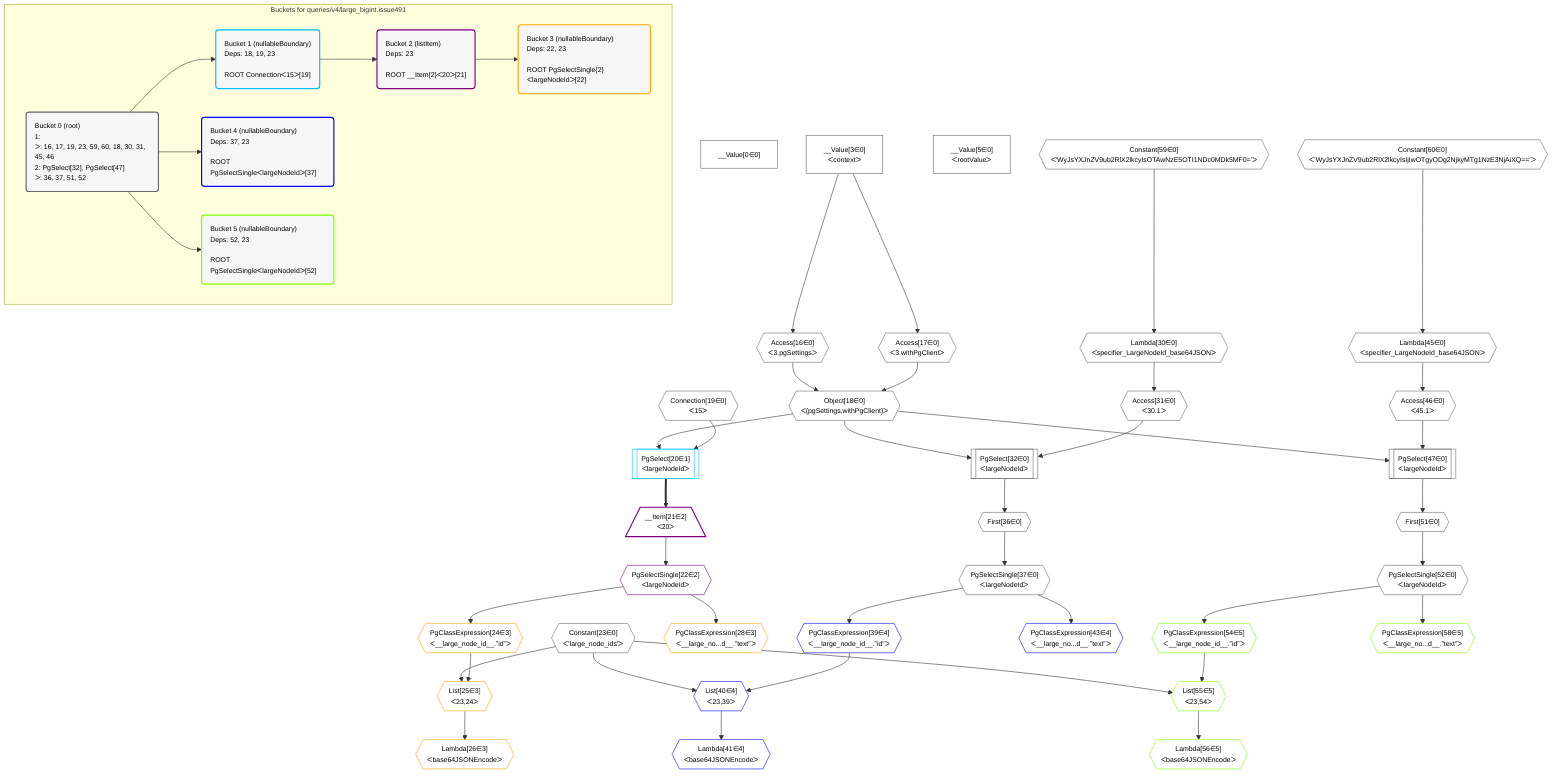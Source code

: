 %%{init: {'themeVariables': { 'fontSize': '12px'}}}%%
graph TD
    classDef path fill:#eee,stroke:#000,color:#000
    classDef plan fill:#fff,stroke-width:1px,color:#000
    classDef itemplan fill:#fff,stroke-width:2px,color:#000
    classDef unbatchedplan fill:#dff,stroke-width:1px,color:#000
    classDef sideeffectplan fill:#fcc,stroke-width:2px,color:#000
    classDef bucket fill:#f6f6f6,color:#000,stroke-width:2px,text-align:left


    %% define steps
    __Value0["__Value[0∈0]"]:::plan
    __Value3["__Value[3∈0]<br />ᐸcontextᐳ"]:::plan
    __Value5["__Value[5∈0]<br />ᐸrootValueᐳ"]:::plan
    Access16{{"Access[16∈0]<br />ᐸ3.pgSettingsᐳ"}}:::plan
    Access17{{"Access[17∈0]<br />ᐸ3.withPgClientᐳ"}}:::plan
    Object18{{"Object[18∈0]<br />ᐸ{pgSettings,withPgClient}ᐳ"}}:::plan
    Connection19{{"Connection[19∈0]<br />ᐸ15ᐳ"}}:::plan
    PgSelect20[["PgSelect[20∈1]<br />ᐸlargeNodeIdᐳ"]]:::plan
    __Item21[/"__Item[21∈2]<br />ᐸ20ᐳ"\]:::itemplan
    PgSelectSingle22{{"PgSelectSingle[22∈2]<br />ᐸlargeNodeIdᐳ"}}:::plan
    Constant23{{"Constant[23∈0]<br />ᐸ'large_node_ids'ᐳ"}}:::plan
    PgClassExpression24{{"PgClassExpression[24∈3]<br />ᐸ__large_node_id__.”id”ᐳ"}}:::plan
    List25{{"List[25∈3]<br />ᐸ23,24ᐳ"}}:::plan
    Lambda26{{"Lambda[26∈3]<br />ᐸbase64JSONEncodeᐳ"}}:::plan
    PgClassExpression28{{"PgClassExpression[28∈3]<br />ᐸ__large_no...d__.”text”ᐳ"}}:::plan
    Constant59{{"Constant[59∈0]<br />ᐸ'WyJsYXJnZV9ub2RlX2lkcyIsOTAwNzE5OTI1NDc0MDk5MF0='ᐳ"}}:::plan
    Lambda30{{"Lambda[30∈0]<br />ᐸspecifier_LargeNodeId_base64JSONᐳ"}}:::plan
    Access31{{"Access[31∈0]<br />ᐸ30.1ᐳ"}}:::plan
    PgSelect32[["PgSelect[32∈0]<br />ᐸlargeNodeIdᐳ"]]:::plan
    First36{{"First[36∈0]"}}:::plan
    PgSelectSingle37{{"PgSelectSingle[37∈0]<br />ᐸlargeNodeIdᐳ"}}:::plan
    PgClassExpression39{{"PgClassExpression[39∈4]<br />ᐸ__large_node_id__.”id”ᐳ"}}:::plan
    List40{{"List[40∈4]<br />ᐸ23,39ᐳ"}}:::plan
    Lambda41{{"Lambda[41∈4]<br />ᐸbase64JSONEncodeᐳ"}}:::plan
    PgClassExpression43{{"PgClassExpression[43∈4]<br />ᐸ__large_no...d__.”text”ᐳ"}}:::plan
    Constant60{{"Constant[60∈0]<br />ᐸ'WyJsYXJnZV9ub2RlX2lkcyIsIjIwOTgyODg2NjkyMTg1NzE3NjAiXQ=='ᐳ"}}:::plan
    Lambda45{{"Lambda[45∈0]<br />ᐸspecifier_LargeNodeId_base64JSONᐳ"}}:::plan
    Access46{{"Access[46∈0]<br />ᐸ45.1ᐳ"}}:::plan
    PgSelect47[["PgSelect[47∈0]<br />ᐸlargeNodeIdᐳ"]]:::plan
    First51{{"First[51∈0]"}}:::plan
    PgSelectSingle52{{"PgSelectSingle[52∈0]<br />ᐸlargeNodeIdᐳ"}}:::plan
    PgClassExpression54{{"PgClassExpression[54∈5]<br />ᐸ__large_node_id__.”id”ᐳ"}}:::plan
    List55{{"List[55∈5]<br />ᐸ23,54ᐳ"}}:::plan
    Lambda56{{"Lambda[56∈5]<br />ᐸbase64JSONEncodeᐳ"}}:::plan
    PgClassExpression58{{"PgClassExpression[58∈5]<br />ᐸ__large_no...d__.”text”ᐳ"}}:::plan

    %% plan dependencies
    __Value3 --> Access16
    __Value3 --> Access17
    Access16 & Access17 --> Object18
    Object18 & Connection19 --> PgSelect20
    PgSelect20 ==> __Item21
    __Item21 --> PgSelectSingle22
    PgSelectSingle22 --> PgClassExpression24
    Constant23 & PgClassExpression24 --> List25
    List25 --> Lambda26
    PgSelectSingle22 --> PgClassExpression28
    Constant59 --> Lambda30
    Lambda30 --> Access31
    Object18 & Access31 --> PgSelect32
    PgSelect32 --> First36
    First36 --> PgSelectSingle37
    PgSelectSingle37 --> PgClassExpression39
    Constant23 & PgClassExpression39 --> List40
    List40 --> Lambda41
    PgSelectSingle37 --> PgClassExpression43
    Constant60 --> Lambda45
    Lambda45 --> Access46
    Object18 & Access46 --> PgSelect47
    PgSelect47 --> First51
    First51 --> PgSelectSingle52
    PgSelectSingle52 --> PgClassExpression54
    Constant23 & PgClassExpression54 --> List55
    List55 --> Lambda56
    PgSelectSingle52 --> PgClassExpression58

    subgraph "Buckets for queries/v4/large_bigint.issue491"
    Bucket0("Bucket 0 (root)<br />1: <br />ᐳ: 16, 17, 19, 23, 59, 60, 18, 30, 31, 45, 46<br />2: PgSelect[32], PgSelect[47]<br />ᐳ: 36, 37, 51, 52"):::bucket
    classDef bucket0 stroke:#696969
    class Bucket0,__Value0,__Value3,__Value5,Access16,Access17,Object18,Connection19,Constant23,Lambda30,Access31,PgSelect32,First36,PgSelectSingle37,Lambda45,Access46,PgSelect47,First51,PgSelectSingle52,Constant59,Constant60 bucket0
    Bucket1("Bucket 1 (nullableBoundary)<br />Deps: 18, 19, 23<br /><br />ROOT Connectionᐸ15ᐳ[19]"):::bucket
    classDef bucket1 stroke:#00bfff
    class Bucket1,PgSelect20 bucket1
    Bucket2("Bucket 2 (listItem)<br />Deps: 23<br /><br />ROOT __Item{2}ᐸ20ᐳ[21]"):::bucket
    classDef bucket2 stroke:#7f007f
    class Bucket2,__Item21,PgSelectSingle22 bucket2
    Bucket3("Bucket 3 (nullableBoundary)<br />Deps: 22, 23<br /><br />ROOT PgSelectSingle{2}ᐸlargeNodeIdᐳ[22]"):::bucket
    classDef bucket3 stroke:#ffa500
    class Bucket3,PgClassExpression24,List25,Lambda26,PgClassExpression28 bucket3
    Bucket4("Bucket 4 (nullableBoundary)<br />Deps: 37, 23<br /><br />ROOT PgSelectSingleᐸlargeNodeIdᐳ[37]"):::bucket
    classDef bucket4 stroke:#0000ff
    class Bucket4,PgClassExpression39,List40,Lambda41,PgClassExpression43 bucket4
    Bucket5("Bucket 5 (nullableBoundary)<br />Deps: 52, 23<br /><br />ROOT PgSelectSingleᐸlargeNodeIdᐳ[52]"):::bucket
    classDef bucket5 stroke:#7fff00
    class Bucket5,PgClassExpression54,List55,Lambda56,PgClassExpression58 bucket5
    Bucket0 --> Bucket1 & Bucket4 & Bucket5
    Bucket1 --> Bucket2
    Bucket2 --> Bucket3
    end
